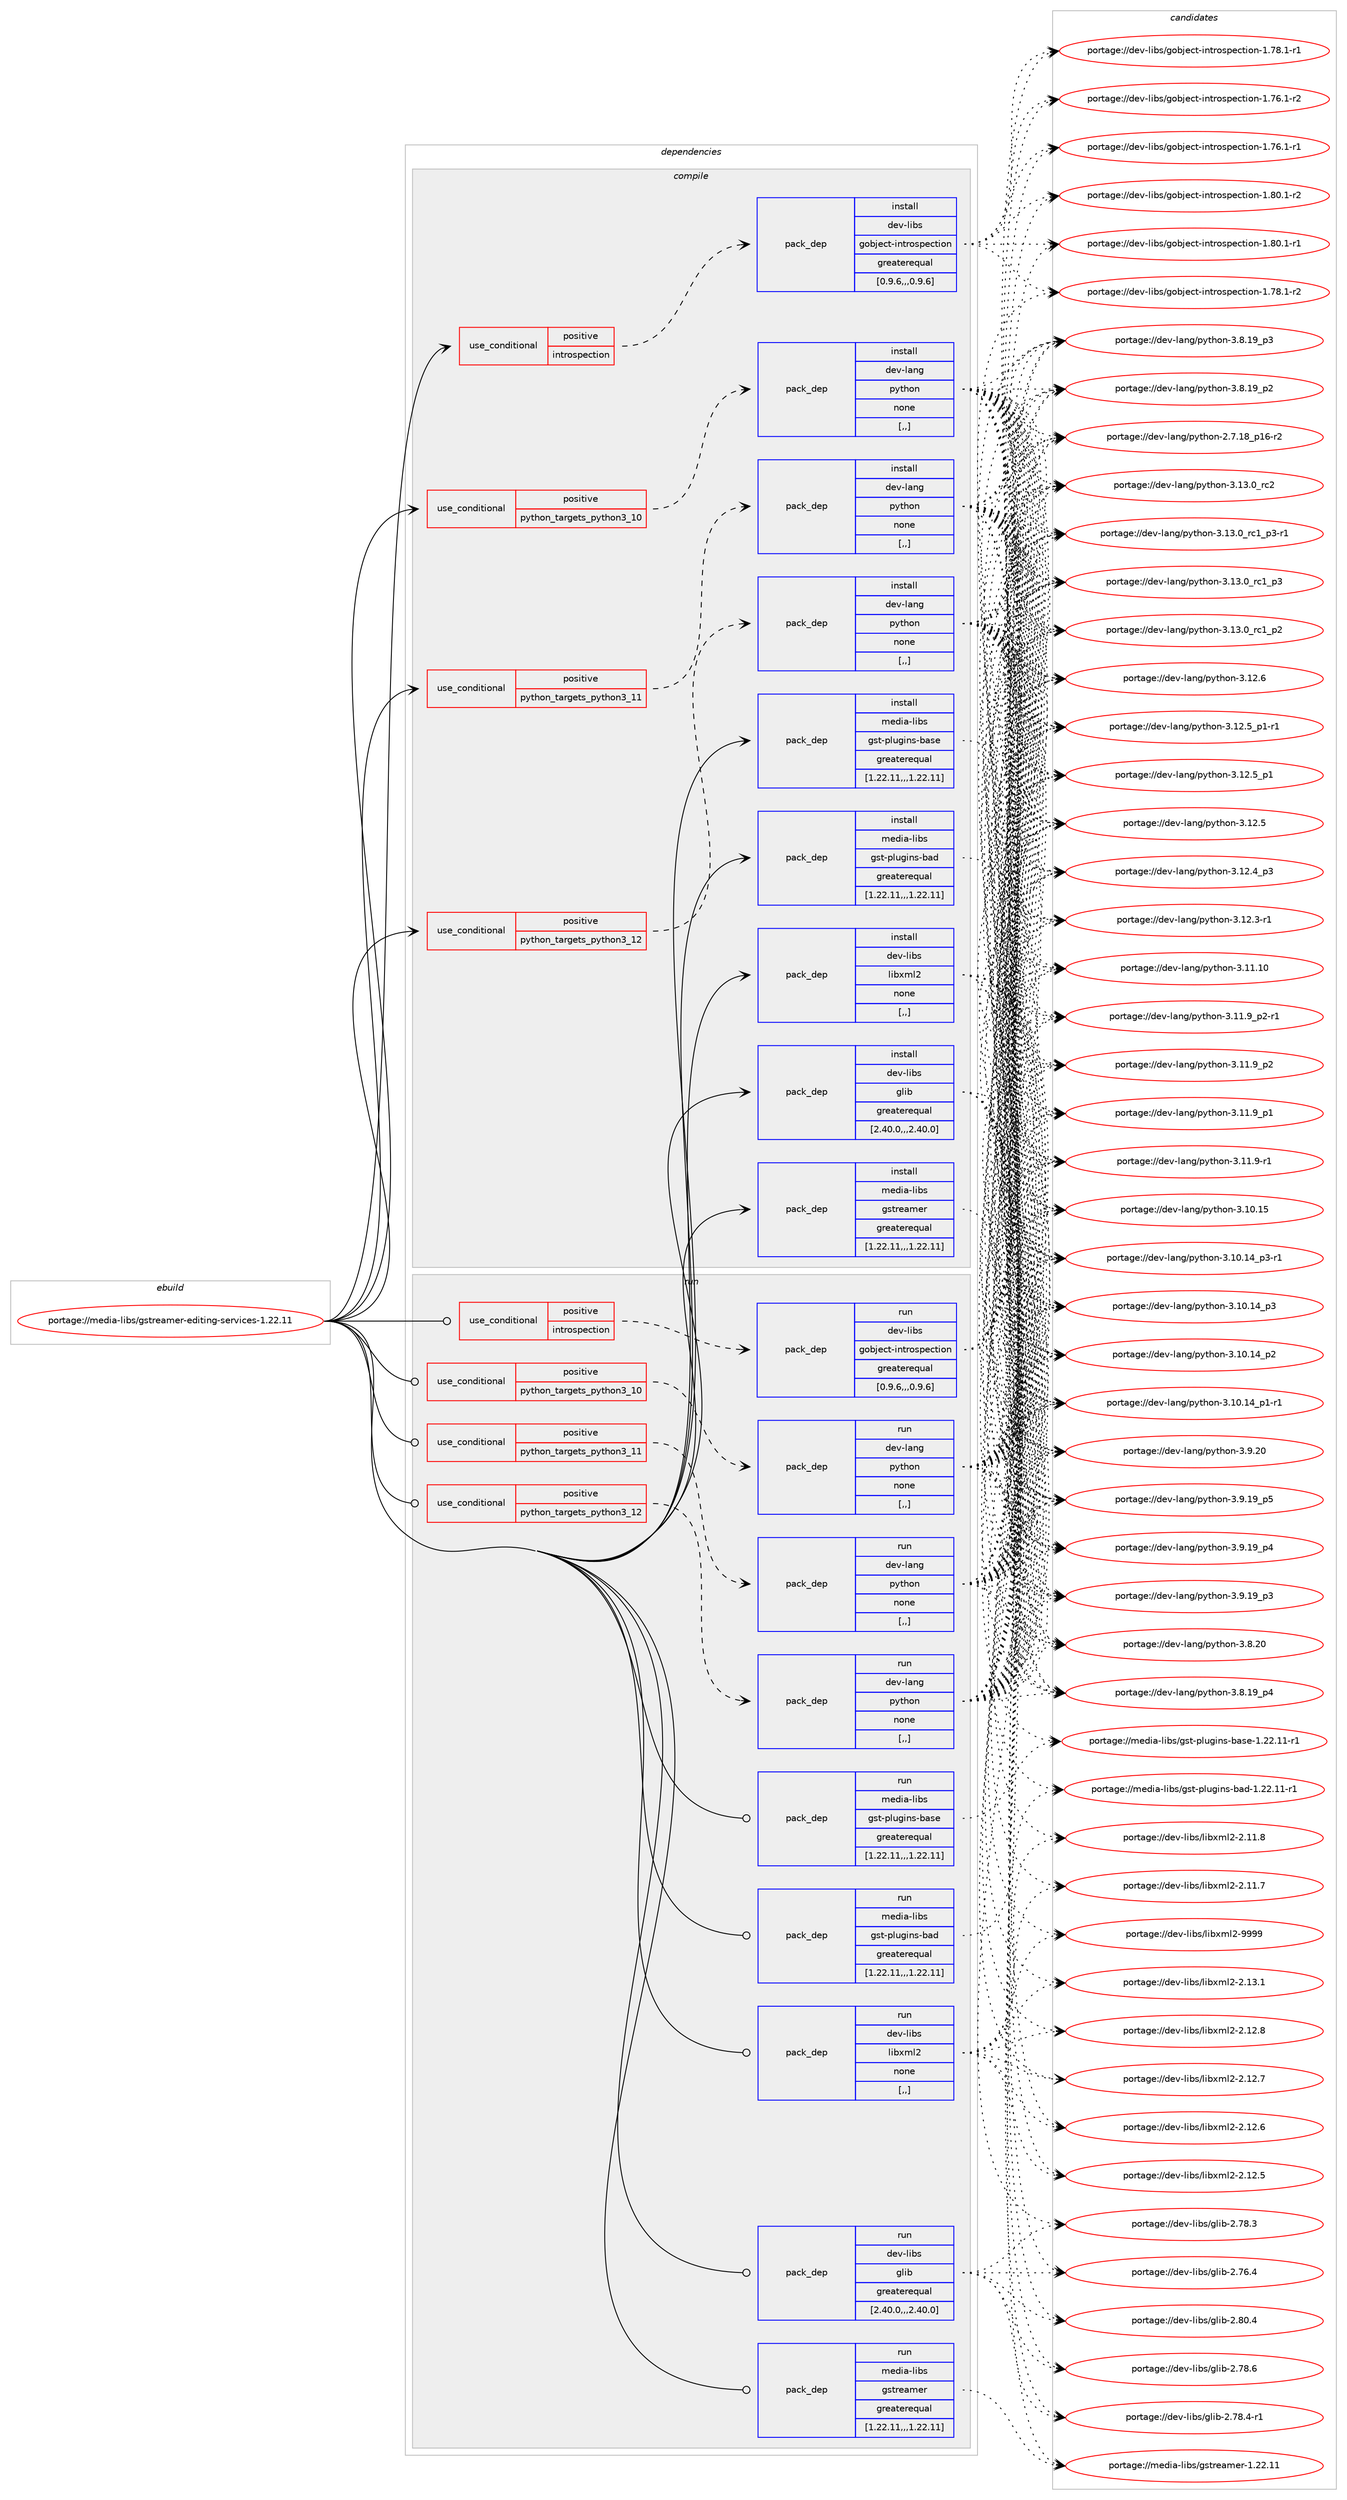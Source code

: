 digraph prolog {

# *************
# Graph options
# *************

newrank=true;
concentrate=true;
compound=true;
graph [rankdir=LR,fontname=Helvetica,fontsize=10,ranksep=1.5];#, ranksep=2.5, nodesep=0.2];
edge  [arrowhead=vee];
node  [fontname=Helvetica,fontsize=10];

# **********
# The ebuild
# **********

subgraph cluster_leftcol {
color=gray;
label=<<i>ebuild</i>>;
id [label="portage://media-libs/gstreamer-editing-services-1.22.11", color=red, width=4, href="../media-libs/gstreamer-editing-services-1.22.11.svg"];
}

# ****************
# The dependencies
# ****************

subgraph cluster_midcol {
color=gray;
label=<<i>dependencies</i>>;
subgraph cluster_compile {
fillcolor="#eeeeee";
style=filled;
label=<<i>compile</i>>;
subgraph cond207934 {
dependency806623 [label=<<TABLE BORDER="0" CELLBORDER="1" CELLSPACING="0" CELLPADDING="4"><TR><TD ROWSPAN="3" CELLPADDING="10">use_conditional</TD></TR><TR><TD>positive</TD></TR><TR><TD>introspection</TD></TR></TABLE>>, shape=none, color=red];
subgraph pack592561 {
dependency806624 [label=<<TABLE BORDER="0" CELLBORDER="1" CELLSPACING="0" CELLPADDING="4" WIDTH="220"><TR><TD ROWSPAN="6" CELLPADDING="30">pack_dep</TD></TR><TR><TD WIDTH="110">install</TD></TR><TR><TD>dev-libs</TD></TR><TR><TD>gobject-introspection</TD></TR><TR><TD>greaterequal</TD></TR><TR><TD>[0.9.6,,,0.9.6]</TD></TR></TABLE>>, shape=none, color=blue];
}
dependency806623:e -> dependency806624:w [weight=20,style="dashed",arrowhead="vee"];
}
id:e -> dependency806623:w [weight=20,style="solid",arrowhead="vee"];
subgraph cond207935 {
dependency806625 [label=<<TABLE BORDER="0" CELLBORDER="1" CELLSPACING="0" CELLPADDING="4"><TR><TD ROWSPAN="3" CELLPADDING="10">use_conditional</TD></TR><TR><TD>positive</TD></TR><TR><TD>python_targets_python3_10</TD></TR></TABLE>>, shape=none, color=red];
subgraph pack592562 {
dependency806626 [label=<<TABLE BORDER="0" CELLBORDER="1" CELLSPACING="0" CELLPADDING="4" WIDTH="220"><TR><TD ROWSPAN="6" CELLPADDING="30">pack_dep</TD></TR><TR><TD WIDTH="110">install</TD></TR><TR><TD>dev-lang</TD></TR><TR><TD>python</TD></TR><TR><TD>none</TD></TR><TR><TD>[,,]</TD></TR></TABLE>>, shape=none, color=blue];
}
dependency806625:e -> dependency806626:w [weight=20,style="dashed",arrowhead="vee"];
}
id:e -> dependency806625:w [weight=20,style="solid",arrowhead="vee"];
subgraph cond207936 {
dependency806627 [label=<<TABLE BORDER="0" CELLBORDER="1" CELLSPACING="0" CELLPADDING="4"><TR><TD ROWSPAN="3" CELLPADDING="10">use_conditional</TD></TR><TR><TD>positive</TD></TR><TR><TD>python_targets_python3_11</TD></TR></TABLE>>, shape=none, color=red];
subgraph pack592563 {
dependency806628 [label=<<TABLE BORDER="0" CELLBORDER="1" CELLSPACING="0" CELLPADDING="4" WIDTH="220"><TR><TD ROWSPAN="6" CELLPADDING="30">pack_dep</TD></TR><TR><TD WIDTH="110">install</TD></TR><TR><TD>dev-lang</TD></TR><TR><TD>python</TD></TR><TR><TD>none</TD></TR><TR><TD>[,,]</TD></TR></TABLE>>, shape=none, color=blue];
}
dependency806627:e -> dependency806628:w [weight=20,style="dashed",arrowhead="vee"];
}
id:e -> dependency806627:w [weight=20,style="solid",arrowhead="vee"];
subgraph cond207937 {
dependency806629 [label=<<TABLE BORDER="0" CELLBORDER="1" CELLSPACING="0" CELLPADDING="4"><TR><TD ROWSPAN="3" CELLPADDING="10">use_conditional</TD></TR><TR><TD>positive</TD></TR><TR><TD>python_targets_python3_12</TD></TR></TABLE>>, shape=none, color=red];
subgraph pack592564 {
dependency806630 [label=<<TABLE BORDER="0" CELLBORDER="1" CELLSPACING="0" CELLPADDING="4" WIDTH="220"><TR><TD ROWSPAN="6" CELLPADDING="30">pack_dep</TD></TR><TR><TD WIDTH="110">install</TD></TR><TR><TD>dev-lang</TD></TR><TR><TD>python</TD></TR><TR><TD>none</TD></TR><TR><TD>[,,]</TD></TR></TABLE>>, shape=none, color=blue];
}
dependency806629:e -> dependency806630:w [weight=20,style="dashed",arrowhead="vee"];
}
id:e -> dependency806629:w [weight=20,style="solid",arrowhead="vee"];
subgraph pack592565 {
dependency806631 [label=<<TABLE BORDER="0" CELLBORDER="1" CELLSPACING="0" CELLPADDING="4" WIDTH="220"><TR><TD ROWSPAN="6" CELLPADDING="30">pack_dep</TD></TR><TR><TD WIDTH="110">install</TD></TR><TR><TD>dev-libs</TD></TR><TR><TD>glib</TD></TR><TR><TD>greaterequal</TD></TR><TR><TD>[2.40.0,,,2.40.0]</TD></TR></TABLE>>, shape=none, color=blue];
}
id:e -> dependency806631:w [weight=20,style="solid",arrowhead="vee"];
subgraph pack592566 {
dependency806632 [label=<<TABLE BORDER="0" CELLBORDER="1" CELLSPACING="0" CELLPADDING="4" WIDTH="220"><TR><TD ROWSPAN="6" CELLPADDING="30">pack_dep</TD></TR><TR><TD WIDTH="110">install</TD></TR><TR><TD>dev-libs</TD></TR><TR><TD>libxml2</TD></TR><TR><TD>none</TD></TR><TR><TD>[,,]</TD></TR></TABLE>>, shape=none, color=blue];
}
id:e -> dependency806632:w [weight=20,style="solid",arrowhead="vee"];
subgraph pack592567 {
dependency806633 [label=<<TABLE BORDER="0" CELLBORDER="1" CELLSPACING="0" CELLPADDING="4" WIDTH="220"><TR><TD ROWSPAN="6" CELLPADDING="30">pack_dep</TD></TR><TR><TD WIDTH="110">install</TD></TR><TR><TD>media-libs</TD></TR><TR><TD>gst-plugins-bad</TD></TR><TR><TD>greaterequal</TD></TR><TR><TD>[1.22.11,,,1.22.11]</TD></TR></TABLE>>, shape=none, color=blue];
}
id:e -> dependency806633:w [weight=20,style="solid",arrowhead="vee"];
subgraph pack592568 {
dependency806634 [label=<<TABLE BORDER="0" CELLBORDER="1" CELLSPACING="0" CELLPADDING="4" WIDTH="220"><TR><TD ROWSPAN="6" CELLPADDING="30">pack_dep</TD></TR><TR><TD WIDTH="110">install</TD></TR><TR><TD>media-libs</TD></TR><TR><TD>gst-plugins-base</TD></TR><TR><TD>greaterequal</TD></TR><TR><TD>[1.22.11,,,1.22.11]</TD></TR></TABLE>>, shape=none, color=blue];
}
id:e -> dependency806634:w [weight=20,style="solid",arrowhead="vee"];
subgraph pack592569 {
dependency806635 [label=<<TABLE BORDER="0" CELLBORDER="1" CELLSPACING="0" CELLPADDING="4" WIDTH="220"><TR><TD ROWSPAN="6" CELLPADDING="30">pack_dep</TD></TR><TR><TD WIDTH="110">install</TD></TR><TR><TD>media-libs</TD></TR><TR><TD>gstreamer</TD></TR><TR><TD>greaterequal</TD></TR><TR><TD>[1.22.11,,,1.22.11]</TD></TR></TABLE>>, shape=none, color=blue];
}
id:e -> dependency806635:w [weight=20,style="solid",arrowhead="vee"];
}
subgraph cluster_compileandrun {
fillcolor="#eeeeee";
style=filled;
label=<<i>compile and run</i>>;
}
subgraph cluster_run {
fillcolor="#eeeeee";
style=filled;
label=<<i>run</i>>;
subgraph cond207938 {
dependency806636 [label=<<TABLE BORDER="0" CELLBORDER="1" CELLSPACING="0" CELLPADDING="4"><TR><TD ROWSPAN="3" CELLPADDING="10">use_conditional</TD></TR><TR><TD>positive</TD></TR><TR><TD>introspection</TD></TR></TABLE>>, shape=none, color=red];
subgraph pack592570 {
dependency806637 [label=<<TABLE BORDER="0" CELLBORDER="1" CELLSPACING="0" CELLPADDING="4" WIDTH="220"><TR><TD ROWSPAN="6" CELLPADDING="30">pack_dep</TD></TR><TR><TD WIDTH="110">run</TD></TR><TR><TD>dev-libs</TD></TR><TR><TD>gobject-introspection</TD></TR><TR><TD>greaterequal</TD></TR><TR><TD>[0.9.6,,,0.9.6]</TD></TR></TABLE>>, shape=none, color=blue];
}
dependency806636:e -> dependency806637:w [weight=20,style="dashed",arrowhead="vee"];
}
id:e -> dependency806636:w [weight=20,style="solid",arrowhead="odot"];
subgraph cond207939 {
dependency806638 [label=<<TABLE BORDER="0" CELLBORDER="1" CELLSPACING="0" CELLPADDING="4"><TR><TD ROWSPAN="3" CELLPADDING="10">use_conditional</TD></TR><TR><TD>positive</TD></TR><TR><TD>python_targets_python3_10</TD></TR></TABLE>>, shape=none, color=red];
subgraph pack592571 {
dependency806639 [label=<<TABLE BORDER="0" CELLBORDER="1" CELLSPACING="0" CELLPADDING="4" WIDTH="220"><TR><TD ROWSPAN="6" CELLPADDING="30">pack_dep</TD></TR><TR><TD WIDTH="110">run</TD></TR><TR><TD>dev-lang</TD></TR><TR><TD>python</TD></TR><TR><TD>none</TD></TR><TR><TD>[,,]</TD></TR></TABLE>>, shape=none, color=blue];
}
dependency806638:e -> dependency806639:w [weight=20,style="dashed",arrowhead="vee"];
}
id:e -> dependency806638:w [weight=20,style="solid",arrowhead="odot"];
subgraph cond207940 {
dependency806640 [label=<<TABLE BORDER="0" CELLBORDER="1" CELLSPACING="0" CELLPADDING="4"><TR><TD ROWSPAN="3" CELLPADDING="10">use_conditional</TD></TR><TR><TD>positive</TD></TR><TR><TD>python_targets_python3_11</TD></TR></TABLE>>, shape=none, color=red];
subgraph pack592572 {
dependency806641 [label=<<TABLE BORDER="0" CELLBORDER="1" CELLSPACING="0" CELLPADDING="4" WIDTH="220"><TR><TD ROWSPAN="6" CELLPADDING="30">pack_dep</TD></TR><TR><TD WIDTH="110">run</TD></TR><TR><TD>dev-lang</TD></TR><TR><TD>python</TD></TR><TR><TD>none</TD></TR><TR><TD>[,,]</TD></TR></TABLE>>, shape=none, color=blue];
}
dependency806640:e -> dependency806641:w [weight=20,style="dashed",arrowhead="vee"];
}
id:e -> dependency806640:w [weight=20,style="solid",arrowhead="odot"];
subgraph cond207941 {
dependency806642 [label=<<TABLE BORDER="0" CELLBORDER="1" CELLSPACING="0" CELLPADDING="4"><TR><TD ROWSPAN="3" CELLPADDING="10">use_conditional</TD></TR><TR><TD>positive</TD></TR><TR><TD>python_targets_python3_12</TD></TR></TABLE>>, shape=none, color=red];
subgraph pack592573 {
dependency806643 [label=<<TABLE BORDER="0" CELLBORDER="1" CELLSPACING="0" CELLPADDING="4" WIDTH="220"><TR><TD ROWSPAN="6" CELLPADDING="30">pack_dep</TD></TR><TR><TD WIDTH="110">run</TD></TR><TR><TD>dev-lang</TD></TR><TR><TD>python</TD></TR><TR><TD>none</TD></TR><TR><TD>[,,]</TD></TR></TABLE>>, shape=none, color=blue];
}
dependency806642:e -> dependency806643:w [weight=20,style="dashed",arrowhead="vee"];
}
id:e -> dependency806642:w [weight=20,style="solid",arrowhead="odot"];
subgraph pack592574 {
dependency806644 [label=<<TABLE BORDER="0" CELLBORDER="1" CELLSPACING="0" CELLPADDING="4" WIDTH="220"><TR><TD ROWSPAN="6" CELLPADDING="30">pack_dep</TD></TR><TR><TD WIDTH="110">run</TD></TR><TR><TD>dev-libs</TD></TR><TR><TD>glib</TD></TR><TR><TD>greaterequal</TD></TR><TR><TD>[2.40.0,,,2.40.0]</TD></TR></TABLE>>, shape=none, color=blue];
}
id:e -> dependency806644:w [weight=20,style="solid",arrowhead="odot"];
subgraph pack592575 {
dependency806645 [label=<<TABLE BORDER="0" CELLBORDER="1" CELLSPACING="0" CELLPADDING="4" WIDTH="220"><TR><TD ROWSPAN="6" CELLPADDING="30">pack_dep</TD></TR><TR><TD WIDTH="110">run</TD></TR><TR><TD>dev-libs</TD></TR><TR><TD>libxml2</TD></TR><TR><TD>none</TD></TR><TR><TD>[,,]</TD></TR></TABLE>>, shape=none, color=blue];
}
id:e -> dependency806645:w [weight=20,style="solid",arrowhead="odot"];
subgraph pack592576 {
dependency806646 [label=<<TABLE BORDER="0" CELLBORDER="1" CELLSPACING="0" CELLPADDING="4" WIDTH="220"><TR><TD ROWSPAN="6" CELLPADDING="30">pack_dep</TD></TR><TR><TD WIDTH="110">run</TD></TR><TR><TD>media-libs</TD></TR><TR><TD>gst-plugins-bad</TD></TR><TR><TD>greaterequal</TD></TR><TR><TD>[1.22.11,,,1.22.11]</TD></TR></TABLE>>, shape=none, color=blue];
}
id:e -> dependency806646:w [weight=20,style="solid",arrowhead="odot"];
subgraph pack592577 {
dependency806647 [label=<<TABLE BORDER="0" CELLBORDER="1" CELLSPACING="0" CELLPADDING="4" WIDTH="220"><TR><TD ROWSPAN="6" CELLPADDING="30">pack_dep</TD></TR><TR><TD WIDTH="110">run</TD></TR><TR><TD>media-libs</TD></TR><TR><TD>gst-plugins-base</TD></TR><TR><TD>greaterequal</TD></TR><TR><TD>[1.22.11,,,1.22.11]</TD></TR></TABLE>>, shape=none, color=blue];
}
id:e -> dependency806647:w [weight=20,style="solid",arrowhead="odot"];
subgraph pack592578 {
dependency806648 [label=<<TABLE BORDER="0" CELLBORDER="1" CELLSPACING="0" CELLPADDING="4" WIDTH="220"><TR><TD ROWSPAN="6" CELLPADDING="30">pack_dep</TD></TR><TR><TD WIDTH="110">run</TD></TR><TR><TD>media-libs</TD></TR><TR><TD>gstreamer</TD></TR><TR><TD>greaterequal</TD></TR><TR><TD>[1.22.11,,,1.22.11]</TD></TR></TABLE>>, shape=none, color=blue];
}
id:e -> dependency806648:w [weight=20,style="solid",arrowhead="odot"];
}
}

# **************
# The candidates
# **************

subgraph cluster_choices {
rank=same;
color=gray;
label=<<i>candidates</i>>;

subgraph choice592561 {
color=black;
nodesep=1;
choice10010111845108105981154710311198106101991164510511011611411111511210199116105111110454946564846494511450 [label="portage://dev-libs/gobject-introspection-1.80.1-r2", color=red, width=4,href="../dev-libs/gobject-introspection-1.80.1-r2.svg"];
choice10010111845108105981154710311198106101991164510511011611411111511210199116105111110454946564846494511449 [label="portage://dev-libs/gobject-introspection-1.80.1-r1", color=red, width=4,href="../dev-libs/gobject-introspection-1.80.1-r1.svg"];
choice10010111845108105981154710311198106101991164510511011611411111511210199116105111110454946555646494511450 [label="portage://dev-libs/gobject-introspection-1.78.1-r2", color=red, width=4,href="../dev-libs/gobject-introspection-1.78.1-r2.svg"];
choice10010111845108105981154710311198106101991164510511011611411111511210199116105111110454946555646494511449 [label="portage://dev-libs/gobject-introspection-1.78.1-r1", color=red, width=4,href="../dev-libs/gobject-introspection-1.78.1-r1.svg"];
choice10010111845108105981154710311198106101991164510511011611411111511210199116105111110454946555446494511450 [label="portage://dev-libs/gobject-introspection-1.76.1-r2", color=red, width=4,href="../dev-libs/gobject-introspection-1.76.1-r2.svg"];
choice10010111845108105981154710311198106101991164510511011611411111511210199116105111110454946555446494511449 [label="portage://dev-libs/gobject-introspection-1.76.1-r1", color=red, width=4,href="../dev-libs/gobject-introspection-1.76.1-r1.svg"];
dependency806624:e -> choice10010111845108105981154710311198106101991164510511011611411111511210199116105111110454946564846494511450:w [style=dotted,weight="100"];
dependency806624:e -> choice10010111845108105981154710311198106101991164510511011611411111511210199116105111110454946564846494511449:w [style=dotted,weight="100"];
dependency806624:e -> choice10010111845108105981154710311198106101991164510511011611411111511210199116105111110454946555646494511450:w [style=dotted,weight="100"];
dependency806624:e -> choice10010111845108105981154710311198106101991164510511011611411111511210199116105111110454946555646494511449:w [style=dotted,weight="100"];
dependency806624:e -> choice10010111845108105981154710311198106101991164510511011611411111511210199116105111110454946555446494511450:w [style=dotted,weight="100"];
dependency806624:e -> choice10010111845108105981154710311198106101991164510511011611411111511210199116105111110454946555446494511449:w [style=dotted,weight="100"];
}
subgraph choice592562 {
color=black;
nodesep=1;
choice10010111845108971101034711212111610411111045514649514648951149950 [label="portage://dev-lang/python-3.13.0_rc2", color=red, width=4,href="../dev-lang/python-3.13.0_rc2.svg"];
choice1001011184510897110103471121211161041111104551464951464895114994995112514511449 [label="portage://dev-lang/python-3.13.0_rc1_p3-r1", color=red, width=4,href="../dev-lang/python-3.13.0_rc1_p3-r1.svg"];
choice100101118451089711010347112121116104111110455146495146489511499499511251 [label="portage://dev-lang/python-3.13.0_rc1_p3", color=red, width=4,href="../dev-lang/python-3.13.0_rc1_p3.svg"];
choice100101118451089711010347112121116104111110455146495146489511499499511250 [label="portage://dev-lang/python-3.13.0_rc1_p2", color=red, width=4,href="../dev-lang/python-3.13.0_rc1_p2.svg"];
choice10010111845108971101034711212111610411111045514649504654 [label="portage://dev-lang/python-3.12.6", color=red, width=4,href="../dev-lang/python-3.12.6.svg"];
choice1001011184510897110103471121211161041111104551464950465395112494511449 [label="portage://dev-lang/python-3.12.5_p1-r1", color=red, width=4,href="../dev-lang/python-3.12.5_p1-r1.svg"];
choice100101118451089711010347112121116104111110455146495046539511249 [label="portage://dev-lang/python-3.12.5_p1", color=red, width=4,href="../dev-lang/python-3.12.5_p1.svg"];
choice10010111845108971101034711212111610411111045514649504653 [label="portage://dev-lang/python-3.12.5", color=red, width=4,href="../dev-lang/python-3.12.5.svg"];
choice100101118451089711010347112121116104111110455146495046529511251 [label="portage://dev-lang/python-3.12.4_p3", color=red, width=4,href="../dev-lang/python-3.12.4_p3.svg"];
choice100101118451089711010347112121116104111110455146495046514511449 [label="portage://dev-lang/python-3.12.3-r1", color=red, width=4,href="../dev-lang/python-3.12.3-r1.svg"];
choice1001011184510897110103471121211161041111104551464949464948 [label="portage://dev-lang/python-3.11.10", color=red, width=4,href="../dev-lang/python-3.11.10.svg"];
choice1001011184510897110103471121211161041111104551464949465795112504511449 [label="portage://dev-lang/python-3.11.9_p2-r1", color=red, width=4,href="../dev-lang/python-3.11.9_p2-r1.svg"];
choice100101118451089711010347112121116104111110455146494946579511250 [label="portage://dev-lang/python-3.11.9_p2", color=red, width=4,href="../dev-lang/python-3.11.9_p2.svg"];
choice100101118451089711010347112121116104111110455146494946579511249 [label="portage://dev-lang/python-3.11.9_p1", color=red, width=4,href="../dev-lang/python-3.11.9_p1.svg"];
choice100101118451089711010347112121116104111110455146494946574511449 [label="portage://dev-lang/python-3.11.9-r1", color=red, width=4,href="../dev-lang/python-3.11.9-r1.svg"];
choice1001011184510897110103471121211161041111104551464948464953 [label="portage://dev-lang/python-3.10.15", color=red, width=4,href="../dev-lang/python-3.10.15.svg"];
choice100101118451089711010347112121116104111110455146494846495295112514511449 [label="portage://dev-lang/python-3.10.14_p3-r1", color=red, width=4,href="../dev-lang/python-3.10.14_p3-r1.svg"];
choice10010111845108971101034711212111610411111045514649484649529511251 [label="portage://dev-lang/python-3.10.14_p3", color=red, width=4,href="../dev-lang/python-3.10.14_p3.svg"];
choice10010111845108971101034711212111610411111045514649484649529511250 [label="portage://dev-lang/python-3.10.14_p2", color=red, width=4,href="../dev-lang/python-3.10.14_p2.svg"];
choice100101118451089711010347112121116104111110455146494846495295112494511449 [label="portage://dev-lang/python-3.10.14_p1-r1", color=red, width=4,href="../dev-lang/python-3.10.14_p1-r1.svg"];
choice10010111845108971101034711212111610411111045514657465048 [label="portage://dev-lang/python-3.9.20", color=red, width=4,href="../dev-lang/python-3.9.20.svg"];
choice100101118451089711010347112121116104111110455146574649579511253 [label="portage://dev-lang/python-3.9.19_p5", color=red, width=4,href="../dev-lang/python-3.9.19_p5.svg"];
choice100101118451089711010347112121116104111110455146574649579511252 [label="portage://dev-lang/python-3.9.19_p4", color=red, width=4,href="../dev-lang/python-3.9.19_p4.svg"];
choice100101118451089711010347112121116104111110455146574649579511251 [label="portage://dev-lang/python-3.9.19_p3", color=red, width=4,href="../dev-lang/python-3.9.19_p3.svg"];
choice10010111845108971101034711212111610411111045514656465048 [label="portage://dev-lang/python-3.8.20", color=red, width=4,href="../dev-lang/python-3.8.20.svg"];
choice100101118451089711010347112121116104111110455146564649579511252 [label="portage://dev-lang/python-3.8.19_p4", color=red, width=4,href="../dev-lang/python-3.8.19_p4.svg"];
choice100101118451089711010347112121116104111110455146564649579511251 [label="portage://dev-lang/python-3.8.19_p3", color=red, width=4,href="../dev-lang/python-3.8.19_p3.svg"];
choice100101118451089711010347112121116104111110455146564649579511250 [label="portage://dev-lang/python-3.8.19_p2", color=red, width=4,href="../dev-lang/python-3.8.19_p2.svg"];
choice100101118451089711010347112121116104111110455046554649569511249544511450 [label="portage://dev-lang/python-2.7.18_p16-r2", color=red, width=4,href="../dev-lang/python-2.7.18_p16-r2.svg"];
dependency806626:e -> choice10010111845108971101034711212111610411111045514649514648951149950:w [style=dotted,weight="100"];
dependency806626:e -> choice1001011184510897110103471121211161041111104551464951464895114994995112514511449:w [style=dotted,weight="100"];
dependency806626:e -> choice100101118451089711010347112121116104111110455146495146489511499499511251:w [style=dotted,weight="100"];
dependency806626:e -> choice100101118451089711010347112121116104111110455146495146489511499499511250:w [style=dotted,weight="100"];
dependency806626:e -> choice10010111845108971101034711212111610411111045514649504654:w [style=dotted,weight="100"];
dependency806626:e -> choice1001011184510897110103471121211161041111104551464950465395112494511449:w [style=dotted,weight="100"];
dependency806626:e -> choice100101118451089711010347112121116104111110455146495046539511249:w [style=dotted,weight="100"];
dependency806626:e -> choice10010111845108971101034711212111610411111045514649504653:w [style=dotted,weight="100"];
dependency806626:e -> choice100101118451089711010347112121116104111110455146495046529511251:w [style=dotted,weight="100"];
dependency806626:e -> choice100101118451089711010347112121116104111110455146495046514511449:w [style=dotted,weight="100"];
dependency806626:e -> choice1001011184510897110103471121211161041111104551464949464948:w [style=dotted,weight="100"];
dependency806626:e -> choice1001011184510897110103471121211161041111104551464949465795112504511449:w [style=dotted,weight="100"];
dependency806626:e -> choice100101118451089711010347112121116104111110455146494946579511250:w [style=dotted,weight="100"];
dependency806626:e -> choice100101118451089711010347112121116104111110455146494946579511249:w [style=dotted,weight="100"];
dependency806626:e -> choice100101118451089711010347112121116104111110455146494946574511449:w [style=dotted,weight="100"];
dependency806626:e -> choice1001011184510897110103471121211161041111104551464948464953:w [style=dotted,weight="100"];
dependency806626:e -> choice100101118451089711010347112121116104111110455146494846495295112514511449:w [style=dotted,weight="100"];
dependency806626:e -> choice10010111845108971101034711212111610411111045514649484649529511251:w [style=dotted,weight="100"];
dependency806626:e -> choice10010111845108971101034711212111610411111045514649484649529511250:w [style=dotted,weight="100"];
dependency806626:e -> choice100101118451089711010347112121116104111110455146494846495295112494511449:w [style=dotted,weight="100"];
dependency806626:e -> choice10010111845108971101034711212111610411111045514657465048:w [style=dotted,weight="100"];
dependency806626:e -> choice100101118451089711010347112121116104111110455146574649579511253:w [style=dotted,weight="100"];
dependency806626:e -> choice100101118451089711010347112121116104111110455146574649579511252:w [style=dotted,weight="100"];
dependency806626:e -> choice100101118451089711010347112121116104111110455146574649579511251:w [style=dotted,weight="100"];
dependency806626:e -> choice10010111845108971101034711212111610411111045514656465048:w [style=dotted,weight="100"];
dependency806626:e -> choice100101118451089711010347112121116104111110455146564649579511252:w [style=dotted,weight="100"];
dependency806626:e -> choice100101118451089711010347112121116104111110455146564649579511251:w [style=dotted,weight="100"];
dependency806626:e -> choice100101118451089711010347112121116104111110455146564649579511250:w [style=dotted,weight="100"];
dependency806626:e -> choice100101118451089711010347112121116104111110455046554649569511249544511450:w [style=dotted,weight="100"];
}
subgraph choice592563 {
color=black;
nodesep=1;
choice10010111845108971101034711212111610411111045514649514648951149950 [label="portage://dev-lang/python-3.13.0_rc2", color=red, width=4,href="../dev-lang/python-3.13.0_rc2.svg"];
choice1001011184510897110103471121211161041111104551464951464895114994995112514511449 [label="portage://dev-lang/python-3.13.0_rc1_p3-r1", color=red, width=4,href="../dev-lang/python-3.13.0_rc1_p3-r1.svg"];
choice100101118451089711010347112121116104111110455146495146489511499499511251 [label="portage://dev-lang/python-3.13.0_rc1_p3", color=red, width=4,href="../dev-lang/python-3.13.0_rc1_p3.svg"];
choice100101118451089711010347112121116104111110455146495146489511499499511250 [label="portage://dev-lang/python-3.13.0_rc1_p2", color=red, width=4,href="../dev-lang/python-3.13.0_rc1_p2.svg"];
choice10010111845108971101034711212111610411111045514649504654 [label="portage://dev-lang/python-3.12.6", color=red, width=4,href="../dev-lang/python-3.12.6.svg"];
choice1001011184510897110103471121211161041111104551464950465395112494511449 [label="portage://dev-lang/python-3.12.5_p1-r1", color=red, width=4,href="../dev-lang/python-3.12.5_p1-r1.svg"];
choice100101118451089711010347112121116104111110455146495046539511249 [label="portage://dev-lang/python-3.12.5_p1", color=red, width=4,href="../dev-lang/python-3.12.5_p1.svg"];
choice10010111845108971101034711212111610411111045514649504653 [label="portage://dev-lang/python-3.12.5", color=red, width=4,href="../dev-lang/python-3.12.5.svg"];
choice100101118451089711010347112121116104111110455146495046529511251 [label="portage://dev-lang/python-3.12.4_p3", color=red, width=4,href="../dev-lang/python-3.12.4_p3.svg"];
choice100101118451089711010347112121116104111110455146495046514511449 [label="portage://dev-lang/python-3.12.3-r1", color=red, width=4,href="../dev-lang/python-3.12.3-r1.svg"];
choice1001011184510897110103471121211161041111104551464949464948 [label="portage://dev-lang/python-3.11.10", color=red, width=4,href="../dev-lang/python-3.11.10.svg"];
choice1001011184510897110103471121211161041111104551464949465795112504511449 [label="portage://dev-lang/python-3.11.9_p2-r1", color=red, width=4,href="../dev-lang/python-3.11.9_p2-r1.svg"];
choice100101118451089711010347112121116104111110455146494946579511250 [label="portage://dev-lang/python-3.11.9_p2", color=red, width=4,href="../dev-lang/python-3.11.9_p2.svg"];
choice100101118451089711010347112121116104111110455146494946579511249 [label="portage://dev-lang/python-3.11.9_p1", color=red, width=4,href="../dev-lang/python-3.11.9_p1.svg"];
choice100101118451089711010347112121116104111110455146494946574511449 [label="portage://dev-lang/python-3.11.9-r1", color=red, width=4,href="../dev-lang/python-3.11.9-r1.svg"];
choice1001011184510897110103471121211161041111104551464948464953 [label="portage://dev-lang/python-3.10.15", color=red, width=4,href="../dev-lang/python-3.10.15.svg"];
choice100101118451089711010347112121116104111110455146494846495295112514511449 [label="portage://dev-lang/python-3.10.14_p3-r1", color=red, width=4,href="../dev-lang/python-3.10.14_p3-r1.svg"];
choice10010111845108971101034711212111610411111045514649484649529511251 [label="portage://dev-lang/python-3.10.14_p3", color=red, width=4,href="../dev-lang/python-3.10.14_p3.svg"];
choice10010111845108971101034711212111610411111045514649484649529511250 [label="portage://dev-lang/python-3.10.14_p2", color=red, width=4,href="../dev-lang/python-3.10.14_p2.svg"];
choice100101118451089711010347112121116104111110455146494846495295112494511449 [label="portage://dev-lang/python-3.10.14_p1-r1", color=red, width=4,href="../dev-lang/python-3.10.14_p1-r1.svg"];
choice10010111845108971101034711212111610411111045514657465048 [label="portage://dev-lang/python-3.9.20", color=red, width=4,href="../dev-lang/python-3.9.20.svg"];
choice100101118451089711010347112121116104111110455146574649579511253 [label="portage://dev-lang/python-3.9.19_p5", color=red, width=4,href="../dev-lang/python-3.9.19_p5.svg"];
choice100101118451089711010347112121116104111110455146574649579511252 [label="portage://dev-lang/python-3.9.19_p4", color=red, width=4,href="../dev-lang/python-3.9.19_p4.svg"];
choice100101118451089711010347112121116104111110455146574649579511251 [label="portage://dev-lang/python-3.9.19_p3", color=red, width=4,href="../dev-lang/python-3.9.19_p3.svg"];
choice10010111845108971101034711212111610411111045514656465048 [label="portage://dev-lang/python-3.8.20", color=red, width=4,href="../dev-lang/python-3.8.20.svg"];
choice100101118451089711010347112121116104111110455146564649579511252 [label="portage://dev-lang/python-3.8.19_p4", color=red, width=4,href="../dev-lang/python-3.8.19_p4.svg"];
choice100101118451089711010347112121116104111110455146564649579511251 [label="portage://dev-lang/python-3.8.19_p3", color=red, width=4,href="../dev-lang/python-3.8.19_p3.svg"];
choice100101118451089711010347112121116104111110455146564649579511250 [label="portage://dev-lang/python-3.8.19_p2", color=red, width=4,href="../dev-lang/python-3.8.19_p2.svg"];
choice100101118451089711010347112121116104111110455046554649569511249544511450 [label="portage://dev-lang/python-2.7.18_p16-r2", color=red, width=4,href="../dev-lang/python-2.7.18_p16-r2.svg"];
dependency806628:e -> choice10010111845108971101034711212111610411111045514649514648951149950:w [style=dotted,weight="100"];
dependency806628:e -> choice1001011184510897110103471121211161041111104551464951464895114994995112514511449:w [style=dotted,weight="100"];
dependency806628:e -> choice100101118451089711010347112121116104111110455146495146489511499499511251:w [style=dotted,weight="100"];
dependency806628:e -> choice100101118451089711010347112121116104111110455146495146489511499499511250:w [style=dotted,weight="100"];
dependency806628:e -> choice10010111845108971101034711212111610411111045514649504654:w [style=dotted,weight="100"];
dependency806628:e -> choice1001011184510897110103471121211161041111104551464950465395112494511449:w [style=dotted,weight="100"];
dependency806628:e -> choice100101118451089711010347112121116104111110455146495046539511249:w [style=dotted,weight="100"];
dependency806628:e -> choice10010111845108971101034711212111610411111045514649504653:w [style=dotted,weight="100"];
dependency806628:e -> choice100101118451089711010347112121116104111110455146495046529511251:w [style=dotted,weight="100"];
dependency806628:e -> choice100101118451089711010347112121116104111110455146495046514511449:w [style=dotted,weight="100"];
dependency806628:e -> choice1001011184510897110103471121211161041111104551464949464948:w [style=dotted,weight="100"];
dependency806628:e -> choice1001011184510897110103471121211161041111104551464949465795112504511449:w [style=dotted,weight="100"];
dependency806628:e -> choice100101118451089711010347112121116104111110455146494946579511250:w [style=dotted,weight="100"];
dependency806628:e -> choice100101118451089711010347112121116104111110455146494946579511249:w [style=dotted,weight="100"];
dependency806628:e -> choice100101118451089711010347112121116104111110455146494946574511449:w [style=dotted,weight="100"];
dependency806628:e -> choice1001011184510897110103471121211161041111104551464948464953:w [style=dotted,weight="100"];
dependency806628:e -> choice100101118451089711010347112121116104111110455146494846495295112514511449:w [style=dotted,weight="100"];
dependency806628:e -> choice10010111845108971101034711212111610411111045514649484649529511251:w [style=dotted,weight="100"];
dependency806628:e -> choice10010111845108971101034711212111610411111045514649484649529511250:w [style=dotted,weight="100"];
dependency806628:e -> choice100101118451089711010347112121116104111110455146494846495295112494511449:w [style=dotted,weight="100"];
dependency806628:e -> choice10010111845108971101034711212111610411111045514657465048:w [style=dotted,weight="100"];
dependency806628:e -> choice100101118451089711010347112121116104111110455146574649579511253:w [style=dotted,weight="100"];
dependency806628:e -> choice100101118451089711010347112121116104111110455146574649579511252:w [style=dotted,weight="100"];
dependency806628:e -> choice100101118451089711010347112121116104111110455146574649579511251:w [style=dotted,weight="100"];
dependency806628:e -> choice10010111845108971101034711212111610411111045514656465048:w [style=dotted,weight="100"];
dependency806628:e -> choice100101118451089711010347112121116104111110455146564649579511252:w [style=dotted,weight="100"];
dependency806628:e -> choice100101118451089711010347112121116104111110455146564649579511251:w [style=dotted,weight="100"];
dependency806628:e -> choice100101118451089711010347112121116104111110455146564649579511250:w [style=dotted,weight="100"];
dependency806628:e -> choice100101118451089711010347112121116104111110455046554649569511249544511450:w [style=dotted,weight="100"];
}
subgraph choice592564 {
color=black;
nodesep=1;
choice10010111845108971101034711212111610411111045514649514648951149950 [label="portage://dev-lang/python-3.13.0_rc2", color=red, width=4,href="../dev-lang/python-3.13.0_rc2.svg"];
choice1001011184510897110103471121211161041111104551464951464895114994995112514511449 [label="portage://dev-lang/python-3.13.0_rc1_p3-r1", color=red, width=4,href="../dev-lang/python-3.13.0_rc1_p3-r1.svg"];
choice100101118451089711010347112121116104111110455146495146489511499499511251 [label="portage://dev-lang/python-3.13.0_rc1_p3", color=red, width=4,href="../dev-lang/python-3.13.0_rc1_p3.svg"];
choice100101118451089711010347112121116104111110455146495146489511499499511250 [label="portage://dev-lang/python-3.13.0_rc1_p2", color=red, width=4,href="../dev-lang/python-3.13.0_rc1_p2.svg"];
choice10010111845108971101034711212111610411111045514649504654 [label="portage://dev-lang/python-3.12.6", color=red, width=4,href="../dev-lang/python-3.12.6.svg"];
choice1001011184510897110103471121211161041111104551464950465395112494511449 [label="portage://dev-lang/python-3.12.5_p1-r1", color=red, width=4,href="../dev-lang/python-3.12.5_p1-r1.svg"];
choice100101118451089711010347112121116104111110455146495046539511249 [label="portage://dev-lang/python-3.12.5_p1", color=red, width=4,href="../dev-lang/python-3.12.5_p1.svg"];
choice10010111845108971101034711212111610411111045514649504653 [label="portage://dev-lang/python-3.12.5", color=red, width=4,href="../dev-lang/python-3.12.5.svg"];
choice100101118451089711010347112121116104111110455146495046529511251 [label="portage://dev-lang/python-3.12.4_p3", color=red, width=4,href="../dev-lang/python-3.12.4_p3.svg"];
choice100101118451089711010347112121116104111110455146495046514511449 [label="portage://dev-lang/python-3.12.3-r1", color=red, width=4,href="../dev-lang/python-3.12.3-r1.svg"];
choice1001011184510897110103471121211161041111104551464949464948 [label="portage://dev-lang/python-3.11.10", color=red, width=4,href="../dev-lang/python-3.11.10.svg"];
choice1001011184510897110103471121211161041111104551464949465795112504511449 [label="portage://dev-lang/python-3.11.9_p2-r1", color=red, width=4,href="../dev-lang/python-3.11.9_p2-r1.svg"];
choice100101118451089711010347112121116104111110455146494946579511250 [label="portage://dev-lang/python-3.11.9_p2", color=red, width=4,href="../dev-lang/python-3.11.9_p2.svg"];
choice100101118451089711010347112121116104111110455146494946579511249 [label="portage://dev-lang/python-3.11.9_p1", color=red, width=4,href="../dev-lang/python-3.11.9_p1.svg"];
choice100101118451089711010347112121116104111110455146494946574511449 [label="portage://dev-lang/python-3.11.9-r1", color=red, width=4,href="../dev-lang/python-3.11.9-r1.svg"];
choice1001011184510897110103471121211161041111104551464948464953 [label="portage://dev-lang/python-3.10.15", color=red, width=4,href="../dev-lang/python-3.10.15.svg"];
choice100101118451089711010347112121116104111110455146494846495295112514511449 [label="portage://dev-lang/python-3.10.14_p3-r1", color=red, width=4,href="../dev-lang/python-3.10.14_p3-r1.svg"];
choice10010111845108971101034711212111610411111045514649484649529511251 [label="portage://dev-lang/python-3.10.14_p3", color=red, width=4,href="../dev-lang/python-3.10.14_p3.svg"];
choice10010111845108971101034711212111610411111045514649484649529511250 [label="portage://dev-lang/python-3.10.14_p2", color=red, width=4,href="../dev-lang/python-3.10.14_p2.svg"];
choice100101118451089711010347112121116104111110455146494846495295112494511449 [label="portage://dev-lang/python-3.10.14_p1-r1", color=red, width=4,href="../dev-lang/python-3.10.14_p1-r1.svg"];
choice10010111845108971101034711212111610411111045514657465048 [label="portage://dev-lang/python-3.9.20", color=red, width=4,href="../dev-lang/python-3.9.20.svg"];
choice100101118451089711010347112121116104111110455146574649579511253 [label="portage://dev-lang/python-3.9.19_p5", color=red, width=4,href="../dev-lang/python-3.9.19_p5.svg"];
choice100101118451089711010347112121116104111110455146574649579511252 [label="portage://dev-lang/python-3.9.19_p4", color=red, width=4,href="../dev-lang/python-3.9.19_p4.svg"];
choice100101118451089711010347112121116104111110455146574649579511251 [label="portage://dev-lang/python-3.9.19_p3", color=red, width=4,href="../dev-lang/python-3.9.19_p3.svg"];
choice10010111845108971101034711212111610411111045514656465048 [label="portage://dev-lang/python-3.8.20", color=red, width=4,href="../dev-lang/python-3.8.20.svg"];
choice100101118451089711010347112121116104111110455146564649579511252 [label="portage://dev-lang/python-3.8.19_p4", color=red, width=4,href="../dev-lang/python-3.8.19_p4.svg"];
choice100101118451089711010347112121116104111110455146564649579511251 [label="portage://dev-lang/python-3.8.19_p3", color=red, width=4,href="../dev-lang/python-3.8.19_p3.svg"];
choice100101118451089711010347112121116104111110455146564649579511250 [label="portage://dev-lang/python-3.8.19_p2", color=red, width=4,href="../dev-lang/python-3.8.19_p2.svg"];
choice100101118451089711010347112121116104111110455046554649569511249544511450 [label="portage://dev-lang/python-2.7.18_p16-r2", color=red, width=4,href="../dev-lang/python-2.7.18_p16-r2.svg"];
dependency806630:e -> choice10010111845108971101034711212111610411111045514649514648951149950:w [style=dotted,weight="100"];
dependency806630:e -> choice1001011184510897110103471121211161041111104551464951464895114994995112514511449:w [style=dotted,weight="100"];
dependency806630:e -> choice100101118451089711010347112121116104111110455146495146489511499499511251:w [style=dotted,weight="100"];
dependency806630:e -> choice100101118451089711010347112121116104111110455146495146489511499499511250:w [style=dotted,weight="100"];
dependency806630:e -> choice10010111845108971101034711212111610411111045514649504654:w [style=dotted,weight="100"];
dependency806630:e -> choice1001011184510897110103471121211161041111104551464950465395112494511449:w [style=dotted,weight="100"];
dependency806630:e -> choice100101118451089711010347112121116104111110455146495046539511249:w [style=dotted,weight="100"];
dependency806630:e -> choice10010111845108971101034711212111610411111045514649504653:w [style=dotted,weight="100"];
dependency806630:e -> choice100101118451089711010347112121116104111110455146495046529511251:w [style=dotted,weight="100"];
dependency806630:e -> choice100101118451089711010347112121116104111110455146495046514511449:w [style=dotted,weight="100"];
dependency806630:e -> choice1001011184510897110103471121211161041111104551464949464948:w [style=dotted,weight="100"];
dependency806630:e -> choice1001011184510897110103471121211161041111104551464949465795112504511449:w [style=dotted,weight="100"];
dependency806630:e -> choice100101118451089711010347112121116104111110455146494946579511250:w [style=dotted,weight="100"];
dependency806630:e -> choice100101118451089711010347112121116104111110455146494946579511249:w [style=dotted,weight="100"];
dependency806630:e -> choice100101118451089711010347112121116104111110455146494946574511449:w [style=dotted,weight="100"];
dependency806630:e -> choice1001011184510897110103471121211161041111104551464948464953:w [style=dotted,weight="100"];
dependency806630:e -> choice100101118451089711010347112121116104111110455146494846495295112514511449:w [style=dotted,weight="100"];
dependency806630:e -> choice10010111845108971101034711212111610411111045514649484649529511251:w [style=dotted,weight="100"];
dependency806630:e -> choice10010111845108971101034711212111610411111045514649484649529511250:w [style=dotted,weight="100"];
dependency806630:e -> choice100101118451089711010347112121116104111110455146494846495295112494511449:w [style=dotted,weight="100"];
dependency806630:e -> choice10010111845108971101034711212111610411111045514657465048:w [style=dotted,weight="100"];
dependency806630:e -> choice100101118451089711010347112121116104111110455146574649579511253:w [style=dotted,weight="100"];
dependency806630:e -> choice100101118451089711010347112121116104111110455146574649579511252:w [style=dotted,weight="100"];
dependency806630:e -> choice100101118451089711010347112121116104111110455146574649579511251:w [style=dotted,weight="100"];
dependency806630:e -> choice10010111845108971101034711212111610411111045514656465048:w [style=dotted,weight="100"];
dependency806630:e -> choice100101118451089711010347112121116104111110455146564649579511252:w [style=dotted,weight="100"];
dependency806630:e -> choice100101118451089711010347112121116104111110455146564649579511251:w [style=dotted,weight="100"];
dependency806630:e -> choice100101118451089711010347112121116104111110455146564649579511250:w [style=dotted,weight="100"];
dependency806630:e -> choice100101118451089711010347112121116104111110455046554649569511249544511450:w [style=dotted,weight="100"];
}
subgraph choice592565 {
color=black;
nodesep=1;
choice1001011184510810598115471031081059845504656484652 [label="portage://dev-libs/glib-2.80.4", color=red, width=4,href="../dev-libs/glib-2.80.4.svg"];
choice1001011184510810598115471031081059845504655564654 [label="portage://dev-libs/glib-2.78.6", color=red, width=4,href="../dev-libs/glib-2.78.6.svg"];
choice10010111845108105981154710310810598455046555646524511449 [label="portage://dev-libs/glib-2.78.4-r1", color=red, width=4,href="../dev-libs/glib-2.78.4-r1.svg"];
choice1001011184510810598115471031081059845504655564651 [label="portage://dev-libs/glib-2.78.3", color=red, width=4,href="../dev-libs/glib-2.78.3.svg"];
choice1001011184510810598115471031081059845504655544652 [label="portage://dev-libs/glib-2.76.4", color=red, width=4,href="../dev-libs/glib-2.76.4.svg"];
dependency806631:e -> choice1001011184510810598115471031081059845504656484652:w [style=dotted,weight="100"];
dependency806631:e -> choice1001011184510810598115471031081059845504655564654:w [style=dotted,weight="100"];
dependency806631:e -> choice10010111845108105981154710310810598455046555646524511449:w [style=dotted,weight="100"];
dependency806631:e -> choice1001011184510810598115471031081059845504655564651:w [style=dotted,weight="100"];
dependency806631:e -> choice1001011184510810598115471031081059845504655544652:w [style=dotted,weight="100"];
}
subgraph choice592566 {
color=black;
nodesep=1;
choice10010111845108105981154710810598120109108504557575757 [label="portage://dev-libs/libxml2-9999", color=red, width=4,href="../dev-libs/libxml2-9999.svg"];
choice100101118451081059811547108105981201091085045504649514649 [label="portage://dev-libs/libxml2-2.13.1", color=red, width=4,href="../dev-libs/libxml2-2.13.1.svg"];
choice100101118451081059811547108105981201091085045504649504656 [label="portage://dev-libs/libxml2-2.12.8", color=red, width=4,href="../dev-libs/libxml2-2.12.8.svg"];
choice100101118451081059811547108105981201091085045504649504655 [label="portage://dev-libs/libxml2-2.12.7", color=red, width=4,href="../dev-libs/libxml2-2.12.7.svg"];
choice100101118451081059811547108105981201091085045504649504654 [label="portage://dev-libs/libxml2-2.12.6", color=red, width=4,href="../dev-libs/libxml2-2.12.6.svg"];
choice100101118451081059811547108105981201091085045504649504653 [label="portage://dev-libs/libxml2-2.12.5", color=red, width=4,href="../dev-libs/libxml2-2.12.5.svg"];
choice100101118451081059811547108105981201091085045504649494656 [label="portage://dev-libs/libxml2-2.11.8", color=red, width=4,href="../dev-libs/libxml2-2.11.8.svg"];
choice100101118451081059811547108105981201091085045504649494655 [label="portage://dev-libs/libxml2-2.11.7", color=red, width=4,href="../dev-libs/libxml2-2.11.7.svg"];
dependency806632:e -> choice10010111845108105981154710810598120109108504557575757:w [style=dotted,weight="100"];
dependency806632:e -> choice100101118451081059811547108105981201091085045504649514649:w [style=dotted,weight="100"];
dependency806632:e -> choice100101118451081059811547108105981201091085045504649504656:w [style=dotted,weight="100"];
dependency806632:e -> choice100101118451081059811547108105981201091085045504649504655:w [style=dotted,weight="100"];
dependency806632:e -> choice100101118451081059811547108105981201091085045504649504654:w [style=dotted,weight="100"];
dependency806632:e -> choice100101118451081059811547108105981201091085045504649504653:w [style=dotted,weight="100"];
dependency806632:e -> choice100101118451081059811547108105981201091085045504649494656:w [style=dotted,weight="100"];
dependency806632:e -> choice100101118451081059811547108105981201091085045504649494655:w [style=dotted,weight="100"];
}
subgraph choice592567 {
color=black;
nodesep=1;
choice109101100105974510810598115471031151164511210811710310511011545989710045494650504649494511449 [label="portage://media-libs/gst-plugins-bad-1.22.11-r1", color=red, width=4,href="../media-libs/gst-plugins-bad-1.22.11-r1.svg"];
dependency806633:e -> choice109101100105974510810598115471031151164511210811710310511011545989710045494650504649494511449:w [style=dotted,weight="100"];
}
subgraph choice592568 {
color=black;
nodesep=1;
choice109101100105974510810598115471031151164511210811710310511011545989711510145494650504649494511449 [label="portage://media-libs/gst-plugins-base-1.22.11-r1", color=red, width=4,href="../media-libs/gst-plugins-base-1.22.11-r1.svg"];
dependency806634:e -> choice109101100105974510810598115471031151164511210811710310511011545989711510145494650504649494511449:w [style=dotted,weight="100"];
}
subgraph choice592569 {
color=black;
nodesep=1;
choice10910110010597451081059811547103115116114101971091011144549465050464949 [label="portage://media-libs/gstreamer-1.22.11", color=red, width=4,href="../media-libs/gstreamer-1.22.11.svg"];
dependency806635:e -> choice10910110010597451081059811547103115116114101971091011144549465050464949:w [style=dotted,weight="100"];
}
subgraph choice592570 {
color=black;
nodesep=1;
choice10010111845108105981154710311198106101991164510511011611411111511210199116105111110454946564846494511450 [label="portage://dev-libs/gobject-introspection-1.80.1-r2", color=red, width=4,href="../dev-libs/gobject-introspection-1.80.1-r2.svg"];
choice10010111845108105981154710311198106101991164510511011611411111511210199116105111110454946564846494511449 [label="portage://dev-libs/gobject-introspection-1.80.1-r1", color=red, width=4,href="../dev-libs/gobject-introspection-1.80.1-r1.svg"];
choice10010111845108105981154710311198106101991164510511011611411111511210199116105111110454946555646494511450 [label="portage://dev-libs/gobject-introspection-1.78.1-r2", color=red, width=4,href="../dev-libs/gobject-introspection-1.78.1-r2.svg"];
choice10010111845108105981154710311198106101991164510511011611411111511210199116105111110454946555646494511449 [label="portage://dev-libs/gobject-introspection-1.78.1-r1", color=red, width=4,href="../dev-libs/gobject-introspection-1.78.1-r1.svg"];
choice10010111845108105981154710311198106101991164510511011611411111511210199116105111110454946555446494511450 [label="portage://dev-libs/gobject-introspection-1.76.1-r2", color=red, width=4,href="../dev-libs/gobject-introspection-1.76.1-r2.svg"];
choice10010111845108105981154710311198106101991164510511011611411111511210199116105111110454946555446494511449 [label="portage://dev-libs/gobject-introspection-1.76.1-r1", color=red, width=4,href="../dev-libs/gobject-introspection-1.76.1-r1.svg"];
dependency806637:e -> choice10010111845108105981154710311198106101991164510511011611411111511210199116105111110454946564846494511450:w [style=dotted,weight="100"];
dependency806637:e -> choice10010111845108105981154710311198106101991164510511011611411111511210199116105111110454946564846494511449:w [style=dotted,weight="100"];
dependency806637:e -> choice10010111845108105981154710311198106101991164510511011611411111511210199116105111110454946555646494511450:w [style=dotted,weight="100"];
dependency806637:e -> choice10010111845108105981154710311198106101991164510511011611411111511210199116105111110454946555646494511449:w [style=dotted,weight="100"];
dependency806637:e -> choice10010111845108105981154710311198106101991164510511011611411111511210199116105111110454946555446494511450:w [style=dotted,weight="100"];
dependency806637:e -> choice10010111845108105981154710311198106101991164510511011611411111511210199116105111110454946555446494511449:w [style=dotted,weight="100"];
}
subgraph choice592571 {
color=black;
nodesep=1;
choice10010111845108971101034711212111610411111045514649514648951149950 [label="portage://dev-lang/python-3.13.0_rc2", color=red, width=4,href="../dev-lang/python-3.13.0_rc2.svg"];
choice1001011184510897110103471121211161041111104551464951464895114994995112514511449 [label="portage://dev-lang/python-3.13.0_rc1_p3-r1", color=red, width=4,href="../dev-lang/python-3.13.0_rc1_p3-r1.svg"];
choice100101118451089711010347112121116104111110455146495146489511499499511251 [label="portage://dev-lang/python-3.13.0_rc1_p3", color=red, width=4,href="../dev-lang/python-3.13.0_rc1_p3.svg"];
choice100101118451089711010347112121116104111110455146495146489511499499511250 [label="portage://dev-lang/python-3.13.0_rc1_p2", color=red, width=4,href="../dev-lang/python-3.13.0_rc1_p2.svg"];
choice10010111845108971101034711212111610411111045514649504654 [label="portage://dev-lang/python-3.12.6", color=red, width=4,href="../dev-lang/python-3.12.6.svg"];
choice1001011184510897110103471121211161041111104551464950465395112494511449 [label="portage://dev-lang/python-3.12.5_p1-r1", color=red, width=4,href="../dev-lang/python-3.12.5_p1-r1.svg"];
choice100101118451089711010347112121116104111110455146495046539511249 [label="portage://dev-lang/python-3.12.5_p1", color=red, width=4,href="../dev-lang/python-3.12.5_p1.svg"];
choice10010111845108971101034711212111610411111045514649504653 [label="portage://dev-lang/python-3.12.5", color=red, width=4,href="../dev-lang/python-3.12.5.svg"];
choice100101118451089711010347112121116104111110455146495046529511251 [label="portage://dev-lang/python-3.12.4_p3", color=red, width=4,href="../dev-lang/python-3.12.4_p3.svg"];
choice100101118451089711010347112121116104111110455146495046514511449 [label="portage://dev-lang/python-3.12.3-r1", color=red, width=4,href="../dev-lang/python-3.12.3-r1.svg"];
choice1001011184510897110103471121211161041111104551464949464948 [label="portage://dev-lang/python-3.11.10", color=red, width=4,href="../dev-lang/python-3.11.10.svg"];
choice1001011184510897110103471121211161041111104551464949465795112504511449 [label="portage://dev-lang/python-3.11.9_p2-r1", color=red, width=4,href="../dev-lang/python-3.11.9_p2-r1.svg"];
choice100101118451089711010347112121116104111110455146494946579511250 [label="portage://dev-lang/python-3.11.9_p2", color=red, width=4,href="../dev-lang/python-3.11.9_p2.svg"];
choice100101118451089711010347112121116104111110455146494946579511249 [label="portage://dev-lang/python-3.11.9_p1", color=red, width=4,href="../dev-lang/python-3.11.9_p1.svg"];
choice100101118451089711010347112121116104111110455146494946574511449 [label="portage://dev-lang/python-3.11.9-r1", color=red, width=4,href="../dev-lang/python-3.11.9-r1.svg"];
choice1001011184510897110103471121211161041111104551464948464953 [label="portage://dev-lang/python-3.10.15", color=red, width=4,href="../dev-lang/python-3.10.15.svg"];
choice100101118451089711010347112121116104111110455146494846495295112514511449 [label="portage://dev-lang/python-3.10.14_p3-r1", color=red, width=4,href="../dev-lang/python-3.10.14_p3-r1.svg"];
choice10010111845108971101034711212111610411111045514649484649529511251 [label="portage://dev-lang/python-3.10.14_p3", color=red, width=4,href="../dev-lang/python-3.10.14_p3.svg"];
choice10010111845108971101034711212111610411111045514649484649529511250 [label="portage://dev-lang/python-3.10.14_p2", color=red, width=4,href="../dev-lang/python-3.10.14_p2.svg"];
choice100101118451089711010347112121116104111110455146494846495295112494511449 [label="portage://dev-lang/python-3.10.14_p1-r1", color=red, width=4,href="../dev-lang/python-3.10.14_p1-r1.svg"];
choice10010111845108971101034711212111610411111045514657465048 [label="portage://dev-lang/python-3.9.20", color=red, width=4,href="../dev-lang/python-3.9.20.svg"];
choice100101118451089711010347112121116104111110455146574649579511253 [label="portage://dev-lang/python-3.9.19_p5", color=red, width=4,href="../dev-lang/python-3.9.19_p5.svg"];
choice100101118451089711010347112121116104111110455146574649579511252 [label="portage://dev-lang/python-3.9.19_p4", color=red, width=4,href="../dev-lang/python-3.9.19_p4.svg"];
choice100101118451089711010347112121116104111110455146574649579511251 [label="portage://dev-lang/python-3.9.19_p3", color=red, width=4,href="../dev-lang/python-3.9.19_p3.svg"];
choice10010111845108971101034711212111610411111045514656465048 [label="portage://dev-lang/python-3.8.20", color=red, width=4,href="../dev-lang/python-3.8.20.svg"];
choice100101118451089711010347112121116104111110455146564649579511252 [label="portage://dev-lang/python-3.8.19_p4", color=red, width=4,href="../dev-lang/python-3.8.19_p4.svg"];
choice100101118451089711010347112121116104111110455146564649579511251 [label="portage://dev-lang/python-3.8.19_p3", color=red, width=4,href="../dev-lang/python-3.8.19_p3.svg"];
choice100101118451089711010347112121116104111110455146564649579511250 [label="portage://dev-lang/python-3.8.19_p2", color=red, width=4,href="../dev-lang/python-3.8.19_p2.svg"];
choice100101118451089711010347112121116104111110455046554649569511249544511450 [label="portage://dev-lang/python-2.7.18_p16-r2", color=red, width=4,href="../dev-lang/python-2.7.18_p16-r2.svg"];
dependency806639:e -> choice10010111845108971101034711212111610411111045514649514648951149950:w [style=dotted,weight="100"];
dependency806639:e -> choice1001011184510897110103471121211161041111104551464951464895114994995112514511449:w [style=dotted,weight="100"];
dependency806639:e -> choice100101118451089711010347112121116104111110455146495146489511499499511251:w [style=dotted,weight="100"];
dependency806639:e -> choice100101118451089711010347112121116104111110455146495146489511499499511250:w [style=dotted,weight="100"];
dependency806639:e -> choice10010111845108971101034711212111610411111045514649504654:w [style=dotted,weight="100"];
dependency806639:e -> choice1001011184510897110103471121211161041111104551464950465395112494511449:w [style=dotted,weight="100"];
dependency806639:e -> choice100101118451089711010347112121116104111110455146495046539511249:w [style=dotted,weight="100"];
dependency806639:e -> choice10010111845108971101034711212111610411111045514649504653:w [style=dotted,weight="100"];
dependency806639:e -> choice100101118451089711010347112121116104111110455146495046529511251:w [style=dotted,weight="100"];
dependency806639:e -> choice100101118451089711010347112121116104111110455146495046514511449:w [style=dotted,weight="100"];
dependency806639:e -> choice1001011184510897110103471121211161041111104551464949464948:w [style=dotted,weight="100"];
dependency806639:e -> choice1001011184510897110103471121211161041111104551464949465795112504511449:w [style=dotted,weight="100"];
dependency806639:e -> choice100101118451089711010347112121116104111110455146494946579511250:w [style=dotted,weight="100"];
dependency806639:e -> choice100101118451089711010347112121116104111110455146494946579511249:w [style=dotted,weight="100"];
dependency806639:e -> choice100101118451089711010347112121116104111110455146494946574511449:w [style=dotted,weight="100"];
dependency806639:e -> choice1001011184510897110103471121211161041111104551464948464953:w [style=dotted,weight="100"];
dependency806639:e -> choice100101118451089711010347112121116104111110455146494846495295112514511449:w [style=dotted,weight="100"];
dependency806639:e -> choice10010111845108971101034711212111610411111045514649484649529511251:w [style=dotted,weight="100"];
dependency806639:e -> choice10010111845108971101034711212111610411111045514649484649529511250:w [style=dotted,weight="100"];
dependency806639:e -> choice100101118451089711010347112121116104111110455146494846495295112494511449:w [style=dotted,weight="100"];
dependency806639:e -> choice10010111845108971101034711212111610411111045514657465048:w [style=dotted,weight="100"];
dependency806639:e -> choice100101118451089711010347112121116104111110455146574649579511253:w [style=dotted,weight="100"];
dependency806639:e -> choice100101118451089711010347112121116104111110455146574649579511252:w [style=dotted,weight="100"];
dependency806639:e -> choice100101118451089711010347112121116104111110455146574649579511251:w [style=dotted,weight="100"];
dependency806639:e -> choice10010111845108971101034711212111610411111045514656465048:w [style=dotted,weight="100"];
dependency806639:e -> choice100101118451089711010347112121116104111110455146564649579511252:w [style=dotted,weight="100"];
dependency806639:e -> choice100101118451089711010347112121116104111110455146564649579511251:w [style=dotted,weight="100"];
dependency806639:e -> choice100101118451089711010347112121116104111110455146564649579511250:w [style=dotted,weight="100"];
dependency806639:e -> choice100101118451089711010347112121116104111110455046554649569511249544511450:w [style=dotted,weight="100"];
}
subgraph choice592572 {
color=black;
nodesep=1;
choice10010111845108971101034711212111610411111045514649514648951149950 [label="portage://dev-lang/python-3.13.0_rc2", color=red, width=4,href="../dev-lang/python-3.13.0_rc2.svg"];
choice1001011184510897110103471121211161041111104551464951464895114994995112514511449 [label="portage://dev-lang/python-3.13.0_rc1_p3-r1", color=red, width=4,href="../dev-lang/python-3.13.0_rc1_p3-r1.svg"];
choice100101118451089711010347112121116104111110455146495146489511499499511251 [label="portage://dev-lang/python-3.13.0_rc1_p3", color=red, width=4,href="../dev-lang/python-3.13.0_rc1_p3.svg"];
choice100101118451089711010347112121116104111110455146495146489511499499511250 [label="portage://dev-lang/python-3.13.0_rc1_p2", color=red, width=4,href="../dev-lang/python-3.13.0_rc1_p2.svg"];
choice10010111845108971101034711212111610411111045514649504654 [label="portage://dev-lang/python-3.12.6", color=red, width=4,href="../dev-lang/python-3.12.6.svg"];
choice1001011184510897110103471121211161041111104551464950465395112494511449 [label="portage://dev-lang/python-3.12.5_p1-r1", color=red, width=4,href="../dev-lang/python-3.12.5_p1-r1.svg"];
choice100101118451089711010347112121116104111110455146495046539511249 [label="portage://dev-lang/python-3.12.5_p1", color=red, width=4,href="../dev-lang/python-3.12.5_p1.svg"];
choice10010111845108971101034711212111610411111045514649504653 [label="portage://dev-lang/python-3.12.5", color=red, width=4,href="../dev-lang/python-3.12.5.svg"];
choice100101118451089711010347112121116104111110455146495046529511251 [label="portage://dev-lang/python-3.12.4_p3", color=red, width=4,href="../dev-lang/python-3.12.4_p3.svg"];
choice100101118451089711010347112121116104111110455146495046514511449 [label="portage://dev-lang/python-3.12.3-r1", color=red, width=4,href="../dev-lang/python-3.12.3-r1.svg"];
choice1001011184510897110103471121211161041111104551464949464948 [label="portage://dev-lang/python-3.11.10", color=red, width=4,href="../dev-lang/python-3.11.10.svg"];
choice1001011184510897110103471121211161041111104551464949465795112504511449 [label="portage://dev-lang/python-3.11.9_p2-r1", color=red, width=4,href="../dev-lang/python-3.11.9_p2-r1.svg"];
choice100101118451089711010347112121116104111110455146494946579511250 [label="portage://dev-lang/python-3.11.9_p2", color=red, width=4,href="../dev-lang/python-3.11.9_p2.svg"];
choice100101118451089711010347112121116104111110455146494946579511249 [label="portage://dev-lang/python-3.11.9_p1", color=red, width=4,href="../dev-lang/python-3.11.9_p1.svg"];
choice100101118451089711010347112121116104111110455146494946574511449 [label="portage://dev-lang/python-3.11.9-r1", color=red, width=4,href="../dev-lang/python-3.11.9-r1.svg"];
choice1001011184510897110103471121211161041111104551464948464953 [label="portage://dev-lang/python-3.10.15", color=red, width=4,href="../dev-lang/python-3.10.15.svg"];
choice100101118451089711010347112121116104111110455146494846495295112514511449 [label="portage://dev-lang/python-3.10.14_p3-r1", color=red, width=4,href="../dev-lang/python-3.10.14_p3-r1.svg"];
choice10010111845108971101034711212111610411111045514649484649529511251 [label="portage://dev-lang/python-3.10.14_p3", color=red, width=4,href="../dev-lang/python-3.10.14_p3.svg"];
choice10010111845108971101034711212111610411111045514649484649529511250 [label="portage://dev-lang/python-3.10.14_p2", color=red, width=4,href="../dev-lang/python-3.10.14_p2.svg"];
choice100101118451089711010347112121116104111110455146494846495295112494511449 [label="portage://dev-lang/python-3.10.14_p1-r1", color=red, width=4,href="../dev-lang/python-3.10.14_p1-r1.svg"];
choice10010111845108971101034711212111610411111045514657465048 [label="portage://dev-lang/python-3.9.20", color=red, width=4,href="../dev-lang/python-3.9.20.svg"];
choice100101118451089711010347112121116104111110455146574649579511253 [label="portage://dev-lang/python-3.9.19_p5", color=red, width=4,href="../dev-lang/python-3.9.19_p5.svg"];
choice100101118451089711010347112121116104111110455146574649579511252 [label="portage://dev-lang/python-3.9.19_p4", color=red, width=4,href="../dev-lang/python-3.9.19_p4.svg"];
choice100101118451089711010347112121116104111110455146574649579511251 [label="portage://dev-lang/python-3.9.19_p3", color=red, width=4,href="../dev-lang/python-3.9.19_p3.svg"];
choice10010111845108971101034711212111610411111045514656465048 [label="portage://dev-lang/python-3.8.20", color=red, width=4,href="../dev-lang/python-3.8.20.svg"];
choice100101118451089711010347112121116104111110455146564649579511252 [label="portage://dev-lang/python-3.8.19_p4", color=red, width=4,href="../dev-lang/python-3.8.19_p4.svg"];
choice100101118451089711010347112121116104111110455146564649579511251 [label="portage://dev-lang/python-3.8.19_p3", color=red, width=4,href="../dev-lang/python-3.8.19_p3.svg"];
choice100101118451089711010347112121116104111110455146564649579511250 [label="portage://dev-lang/python-3.8.19_p2", color=red, width=4,href="../dev-lang/python-3.8.19_p2.svg"];
choice100101118451089711010347112121116104111110455046554649569511249544511450 [label="portage://dev-lang/python-2.7.18_p16-r2", color=red, width=4,href="../dev-lang/python-2.7.18_p16-r2.svg"];
dependency806641:e -> choice10010111845108971101034711212111610411111045514649514648951149950:w [style=dotted,weight="100"];
dependency806641:e -> choice1001011184510897110103471121211161041111104551464951464895114994995112514511449:w [style=dotted,weight="100"];
dependency806641:e -> choice100101118451089711010347112121116104111110455146495146489511499499511251:w [style=dotted,weight="100"];
dependency806641:e -> choice100101118451089711010347112121116104111110455146495146489511499499511250:w [style=dotted,weight="100"];
dependency806641:e -> choice10010111845108971101034711212111610411111045514649504654:w [style=dotted,weight="100"];
dependency806641:e -> choice1001011184510897110103471121211161041111104551464950465395112494511449:w [style=dotted,weight="100"];
dependency806641:e -> choice100101118451089711010347112121116104111110455146495046539511249:w [style=dotted,weight="100"];
dependency806641:e -> choice10010111845108971101034711212111610411111045514649504653:w [style=dotted,weight="100"];
dependency806641:e -> choice100101118451089711010347112121116104111110455146495046529511251:w [style=dotted,weight="100"];
dependency806641:e -> choice100101118451089711010347112121116104111110455146495046514511449:w [style=dotted,weight="100"];
dependency806641:e -> choice1001011184510897110103471121211161041111104551464949464948:w [style=dotted,weight="100"];
dependency806641:e -> choice1001011184510897110103471121211161041111104551464949465795112504511449:w [style=dotted,weight="100"];
dependency806641:e -> choice100101118451089711010347112121116104111110455146494946579511250:w [style=dotted,weight="100"];
dependency806641:e -> choice100101118451089711010347112121116104111110455146494946579511249:w [style=dotted,weight="100"];
dependency806641:e -> choice100101118451089711010347112121116104111110455146494946574511449:w [style=dotted,weight="100"];
dependency806641:e -> choice1001011184510897110103471121211161041111104551464948464953:w [style=dotted,weight="100"];
dependency806641:e -> choice100101118451089711010347112121116104111110455146494846495295112514511449:w [style=dotted,weight="100"];
dependency806641:e -> choice10010111845108971101034711212111610411111045514649484649529511251:w [style=dotted,weight="100"];
dependency806641:e -> choice10010111845108971101034711212111610411111045514649484649529511250:w [style=dotted,weight="100"];
dependency806641:e -> choice100101118451089711010347112121116104111110455146494846495295112494511449:w [style=dotted,weight="100"];
dependency806641:e -> choice10010111845108971101034711212111610411111045514657465048:w [style=dotted,weight="100"];
dependency806641:e -> choice100101118451089711010347112121116104111110455146574649579511253:w [style=dotted,weight="100"];
dependency806641:e -> choice100101118451089711010347112121116104111110455146574649579511252:w [style=dotted,weight="100"];
dependency806641:e -> choice100101118451089711010347112121116104111110455146574649579511251:w [style=dotted,weight="100"];
dependency806641:e -> choice10010111845108971101034711212111610411111045514656465048:w [style=dotted,weight="100"];
dependency806641:e -> choice100101118451089711010347112121116104111110455146564649579511252:w [style=dotted,weight="100"];
dependency806641:e -> choice100101118451089711010347112121116104111110455146564649579511251:w [style=dotted,weight="100"];
dependency806641:e -> choice100101118451089711010347112121116104111110455146564649579511250:w [style=dotted,weight="100"];
dependency806641:e -> choice100101118451089711010347112121116104111110455046554649569511249544511450:w [style=dotted,weight="100"];
}
subgraph choice592573 {
color=black;
nodesep=1;
choice10010111845108971101034711212111610411111045514649514648951149950 [label="portage://dev-lang/python-3.13.0_rc2", color=red, width=4,href="../dev-lang/python-3.13.0_rc2.svg"];
choice1001011184510897110103471121211161041111104551464951464895114994995112514511449 [label="portage://dev-lang/python-3.13.0_rc1_p3-r1", color=red, width=4,href="../dev-lang/python-3.13.0_rc1_p3-r1.svg"];
choice100101118451089711010347112121116104111110455146495146489511499499511251 [label="portage://dev-lang/python-3.13.0_rc1_p3", color=red, width=4,href="../dev-lang/python-3.13.0_rc1_p3.svg"];
choice100101118451089711010347112121116104111110455146495146489511499499511250 [label="portage://dev-lang/python-3.13.0_rc1_p2", color=red, width=4,href="../dev-lang/python-3.13.0_rc1_p2.svg"];
choice10010111845108971101034711212111610411111045514649504654 [label="portage://dev-lang/python-3.12.6", color=red, width=4,href="../dev-lang/python-3.12.6.svg"];
choice1001011184510897110103471121211161041111104551464950465395112494511449 [label="portage://dev-lang/python-3.12.5_p1-r1", color=red, width=4,href="../dev-lang/python-3.12.5_p1-r1.svg"];
choice100101118451089711010347112121116104111110455146495046539511249 [label="portage://dev-lang/python-3.12.5_p1", color=red, width=4,href="../dev-lang/python-3.12.5_p1.svg"];
choice10010111845108971101034711212111610411111045514649504653 [label="portage://dev-lang/python-3.12.5", color=red, width=4,href="../dev-lang/python-3.12.5.svg"];
choice100101118451089711010347112121116104111110455146495046529511251 [label="portage://dev-lang/python-3.12.4_p3", color=red, width=4,href="../dev-lang/python-3.12.4_p3.svg"];
choice100101118451089711010347112121116104111110455146495046514511449 [label="portage://dev-lang/python-3.12.3-r1", color=red, width=4,href="../dev-lang/python-3.12.3-r1.svg"];
choice1001011184510897110103471121211161041111104551464949464948 [label="portage://dev-lang/python-3.11.10", color=red, width=4,href="../dev-lang/python-3.11.10.svg"];
choice1001011184510897110103471121211161041111104551464949465795112504511449 [label="portage://dev-lang/python-3.11.9_p2-r1", color=red, width=4,href="../dev-lang/python-3.11.9_p2-r1.svg"];
choice100101118451089711010347112121116104111110455146494946579511250 [label="portage://dev-lang/python-3.11.9_p2", color=red, width=4,href="../dev-lang/python-3.11.9_p2.svg"];
choice100101118451089711010347112121116104111110455146494946579511249 [label="portage://dev-lang/python-3.11.9_p1", color=red, width=4,href="../dev-lang/python-3.11.9_p1.svg"];
choice100101118451089711010347112121116104111110455146494946574511449 [label="portage://dev-lang/python-3.11.9-r1", color=red, width=4,href="../dev-lang/python-3.11.9-r1.svg"];
choice1001011184510897110103471121211161041111104551464948464953 [label="portage://dev-lang/python-3.10.15", color=red, width=4,href="../dev-lang/python-3.10.15.svg"];
choice100101118451089711010347112121116104111110455146494846495295112514511449 [label="portage://dev-lang/python-3.10.14_p3-r1", color=red, width=4,href="../dev-lang/python-3.10.14_p3-r1.svg"];
choice10010111845108971101034711212111610411111045514649484649529511251 [label="portage://dev-lang/python-3.10.14_p3", color=red, width=4,href="../dev-lang/python-3.10.14_p3.svg"];
choice10010111845108971101034711212111610411111045514649484649529511250 [label="portage://dev-lang/python-3.10.14_p2", color=red, width=4,href="../dev-lang/python-3.10.14_p2.svg"];
choice100101118451089711010347112121116104111110455146494846495295112494511449 [label="portage://dev-lang/python-3.10.14_p1-r1", color=red, width=4,href="../dev-lang/python-3.10.14_p1-r1.svg"];
choice10010111845108971101034711212111610411111045514657465048 [label="portage://dev-lang/python-3.9.20", color=red, width=4,href="../dev-lang/python-3.9.20.svg"];
choice100101118451089711010347112121116104111110455146574649579511253 [label="portage://dev-lang/python-3.9.19_p5", color=red, width=4,href="../dev-lang/python-3.9.19_p5.svg"];
choice100101118451089711010347112121116104111110455146574649579511252 [label="portage://dev-lang/python-3.9.19_p4", color=red, width=4,href="../dev-lang/python-3.9.19_p4.svg"];
choice100101118451089711010347112121116104111110455146574649579511251 [label="portage://dev-lang/python-3.9.19_p3", color=red, width=4,href="../dev-lang/python-3.9.19_p3.svg"];
choice10010111845108971101034711212111610411111045514656465048 [label="portage://dev-lang/python-3.8.20", color=red, width=4,href="../dev-lang/python-3.8.20.svg"];
choice100101118451089711010347112121116104111110455146564649579511252 [label="portage://dev-lang/python-3.8.19_p4", color=red, width=4,href="../dev-lang/python-3.8.19_p4.svg"];
choice100101118451089711010347112121116104111110455146564649579511251 [label="portage://dev-lang/python-3.8.19_p3", color=red, width=4,href="../dev-lang/python-3.8.19_p3.svg"];
choice100101118451089711010347112121116104111110455146564649579511250 [label="portage://dev-lang/python-3.8.19_p2", color=red, width=4,href="../dev-lang/python-3.8.19_p2.svg"];
choice100101118451089711010347112121116104111110455046554649569511249544511450 [label="portage://dev-lang/python-2.7.18_p16-r2", color=red, width=4,href="../dev-lang/python-2.7.18_p16-r2.svg"];
dependency806643:e -> choice10010111845108971101034711212111610411111045514649514648951149950:w [style=dotted,weight="100"];
dependency806643:e -> choice1001011184510897110103471121211161041111104551464951464895114994995112514511449:w [style=dotted,weight="100"];
dependency806643:e -> choice100101118451089711010347112121116104111110455146495146489511499499511251:w [style=dotted,weight="100"];
dependency806643:e -> choice100101118451089711010347112121116104111110455146495146489511499499511250:w [style=dotted,weight="100"];
dependency806643:e -> choice10010111845108971101034711212111610411111045514649504654:w [style=dotted,weight="100"];
dependency806643:e -> choice1001011184510897110103471121211161041111104551464950465395112494511449:w [style=dotted,weight="100"];
dependency806643:e -> choice100101118451089711010347112121116104111110455146495046539511249:w [style=dotted,weight="100"];
dependency806643:e -> choice10010111845108971101034711212111610411111045514649504653:w [style=dotted,weight="100"];
dependency806643:e -> choice100101118451089711010347112121116104111110455146495046529511251:w [style=dotted,weight="100"];
dependency806643:e -> choice100101118451089711010347112121116104111110455146495046514511449:w [style=dotted,weight="100"];
dependency806643:e -> choice1001011184510897110103471121211161041111104551464949464948:w [style=dotted,weight="100"];
dependency806643:e -> choice1001011184510897110103471121211161041111104551464949465795112504511449:w [style=dotted,weight="100"];
dependency806643:e -> choice100101118451089711010347112121116104111110455146494946579511250:w [style=dotted,weight="100"];
dependency806643:e -> choice100101118451089711010347112121116104111110455146494946579511249:w [style=dotted,weight="100"];
dependency806643:e -> choice100101118451089711010347112121116104111110455146494946574511449:w [style=dotted,weight="100"];
dependency806643:e -> choice1001011184510897110103471121211161041111104551464948464953:w [style=dotted,weight="100"];
dependency806643:e -> choice100101118451089711010347112121116104111110455146494846495295112514511449:w [style=dotted,weight="100"];
dependency806643:e -> choice10010111845108971101034711212111610411111045514649484649529511251:w [style=dotted,weight="100"];
dependency806643:e -> choice10010111845108971101034711212111610411111045514649484649529511250:w [style=dotted,weight="100"];
dependency806643:e -> choice100101118451089711010347112121116104111110455146494846495295112494511449:w [style=dotted,weight="100"];
dependency806643:e -> choice10010111845108971101034711212111610411111045514657465048:w [style=dotted,weight="100"];
dependency806643:e -> choice100101118451089711010347112121116104111110455146574649579511253:w [style=dotted,weight="100"];
dependency806643:e -> choice100101118451089711010347112121116104111110455146574649579511252:w [style=dotted,weight="100"];
dependency806643:e -> choice100101118451089711010347112121116104111110455146574649579511251:w [style=dotted,weight="100"];
dependency806643:e -> choice10010111845108971101034711212111610411111045514656465048:w [style=dotted,weight="100"];
dependency806643:e -> choice100101118451089711010347112121116104111110455146564649579511252:w [style=dotted,weight="100"];
dependency806643:e -> choice100101118451089711010347112121116104111110455146564649579511251:w [style=dotted,weight="100"];
dependency806643:e -> choice100101118451089711010347112121116104111110455146564649579511250:w [style=dotted,weight="100"];
dependency806643:e -> choice100101118451089711010347112121116104111110455046554649569511249544511450:w [style=dotted,weight="100"];
}
subgraph choice592574 {
color=black;
nodesep=1;
choice1001011184510810598115471031081059845504656484652 [label="portage://dev-libs/glib-2.80.4", color=red, width=4,href="../dev-libs/glib-2.80.4.svg"];
choice1001011184510810598115471031081059845504655564654 [label="portage://dev-libs/glib-2.78.6", color=red, width=4,href="../dev-libs/glib-2.78.6.svg"];
choice10010111845108105981154710310810598455046555646524511449 [label="portage://dev-libs/glib-2.78.4-r1", color=red, width=4,href="../dev-libs/glib-2.78.4-r1.svg"];
choice1001011184510810598115471031081059845504655564651 [label="portage://dev-libs/glib-2.78.3", color=red, width=4,href="../dev-libs/glib-2.78.3.svg"];
choice1001011184510810598115471031081059845504655544652 [label="portage://dev-libs/glib-2.76.4", color=red, width=4,href="../dev-libs/glib-2.76.4.svg"];
dependency806644:e -> choice1001011184510810598115471031081059845504656484652:w [style=dotted,weight="100"];
dependency806644:e -> choice1001011184510810598115471031081059845504655564654:w [style=dotted,weight="100"];
dependency806644:e -> choice10010111845108105981154710310810598455046555646524511449:w [style=dotted,weight="100"];
dependency806644:e -> choice1001011184510810598115471031081059845504655564651:w [style=dotted,weight="100"];
dependency806644:e -> choice1001011184510810598115471031081059845504655544652:w [style=dotted,weight="100"];
}
subgraph choice592575 {
color=black;
nodesep=1;
choice10010111845108105981154710810598120109108504557575757 [label="portage://dev-libs/libxml2-9999", color=red, width=4,href="../dev-libs/libxml2-9999.svg"];
choice100101118451081059811547108105981201091085045504649514649 [label="portage://dev-libs/libxml2-2.13.1", color=red, width=4,href="../dev-libs/libxml2-2.13.1.svg"];
choice100101118451081059811547108105981201091085045504649504656 [label="portage://dev-libs/libxml2-2.12.8", color=red, width=4,href="../dev-libs/libxml2-2.12.8.svg"];
choice100101118451081059811547108105981201091085045504649504655 [label="portage://dev-libs/libxml2-2.12.7", color=red, width=4,href="../dev-libs/libxml2-2.12.7.svg"];
choice100101118451081059811547108105981201091085045504649504654 [label="portage://dev-libs/libxml2-2.12.6", color=red, width=4,href="../dev-libs/libxml2-2.12.6.svg"];
choice100101118451081059811547108105981201091085045504649504653 [label="portage://dev-libs/libxml2-2.12.5", color=red, width=4,href="../dev-libs/libxml2-2.12.5.svg"];
choice100101118451081059811547108105981201091085045504649494656 [label="portage://dev-libs/libxml2-2.11.8", color=red, width=4,href="../dev-libs/libxml2-2.11.8.svg"];
choice100101118451081059811547108105981201091085045504649494655 [label="portage://dev-libs/libxml2-2.11.7", color=red, width=4,href="../dev-libs/libxml2-2.11.7.svg"];
dependency806645:e -> choice10010111845108105981154710810598120109108504557575757:w [style=dotted,weight="100"];
dependency806645:e -> choice100101118451081059811547108105981201091085045504649514649:w [style=dotted,weight="100"];
dependency806645:e -> choice100101118451081059811547108105981201091085045504649504656:w [style=dotted,weight="100"];
dependency806645:e -> choice100101118451081059811547108105981201091085045504649504655:w [style=dotted,weight="100"];
dependency806645:e -> choice100101118451081059811547108105981201091085045504649504654:w [style=dotted,weight="100"];
dependency806645:e -> choice100101118451081059811547108105981201091085045504649504653:w [style=dotted,weight="100"];
dependency806645:e -> choice100101118451081059811547108105981201091085045504649494656:w [style=dotted,weight="100"];
dependency806645:e -> choice100101118451081059811547108105981201091085045504649494655:w [style=dotted,weight="100"];
}
subgraph choice592576 {
color=black;
nodesep=1;
choice109101100105974510810598115471031151164511210811710310511011545989710045494650504649494511449 [label="portage://media-libs/gst-plugins-bad-1.22.11-r1", color=red, width=4,href="../media-libs/gst-plugins-bad-1.22.11-r1.svg"];
dependency806646:e -> choice109101100105974510810598115471031151164511210811710310511011545989710045494650504649494511449:w [style=dotted,weight="100"];
}
subgraph choice592577 {
color=black;
nodesep=1;
choice109101100105974510810598115471031151164511210811710310511011545989711510145494650504649494511449 [label="portage://media-libs/gst-plugins-base-1.22.11-r1", color=red, width=4,href="../media-libs/gst-plugins-base-1.22.11-r1.svg"];
dependency806647:e -> choice109101100105974510810598115471031151164511210811710310511011545989711510145494650504649494511449:w [style=dotted,weight="100"];
}
subgraph choice592578 {
color=black;
nodesep=1;
choice10910110010597451081059811547103115116114101971091011144549465050464949 [label="portage://media-libs/gstreamer-1.22.11", color=red, width=4,href="../media-libs/gstreamer-1.22.11.svg"];
dependency806648:e -> choice10910110010597451081059811547103115116114101971091011144549465050464949:w [style=dotted,weight="100"];
}
}

}
